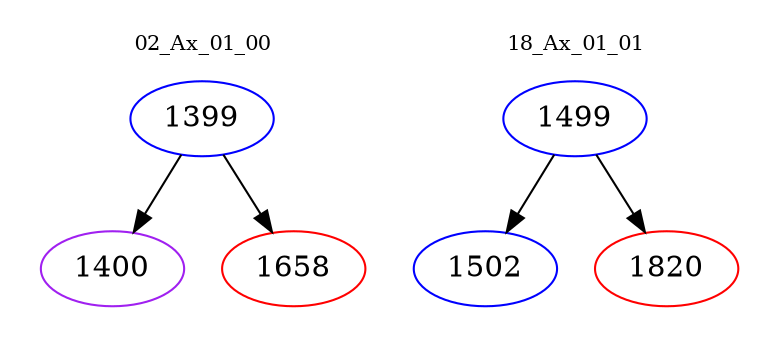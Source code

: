 digraph{
subgraph cluster_0 {
color = white
label = "02_Ax_01_00";
fontsize=10;
T0_1399 [label="1399", color="blue"]
T0_1399 -> T0_1400 [color="black"]
T0_1400 [label="1400", color="purple"]
T0_1399 -> T0_1658 [color="black"]
T0_1658 [label="1658", color="red"]
}
subgraph cluster_1 {
color = white
label = "18_Ax_01_01";
fontsize=10;
T1_1499 [label="1499", color="blue"]
T1_1499 -> T1_1502 [color="black"]
T1_1502 [label="1502", color="blue"]
T1_1499 -> T1_1820 [color="black"]
T1_1820 [label="1820", color="red"]
}
}
